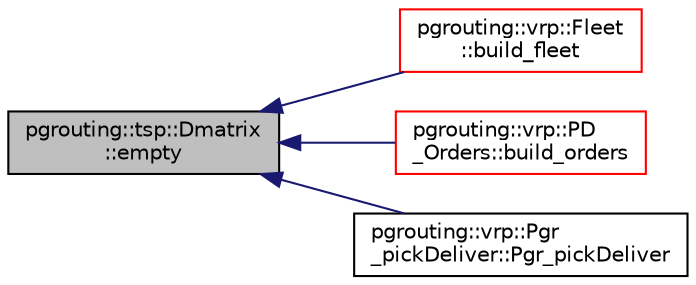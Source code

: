 digraph "pgrouting::tsp::Dmatrix::empty"
{
  edge [fontname="Helvetica",fontsize="10",labelfontname="Helvetica",labelfontsize="10"];
  node [fontname="Helvetica",fontsize="10",shape=record];
  rankdir="LR";
  Node1 [label="pgrouting::tsp::Dmatrix\l::empty",height=0.2,width=0.4,color="black", fillcolor="grey75", style="filled", fontcolor="black"];
  Node1 -> Node2 [dir="back",color="midnightblue",fontsize="10",style="solid",fontname="Helvetica"];
  Node2 [label="pgrouting::vrp::Fleet\l::build_fleet",height=0.2,width=0.4,color="red", fillcolor="white", style="filled",URL="$classpgrouting_1_1vrp_1_1Fleet.html#a84505248f08d5fee3859ebc953a3952e",tooltip="build the fleet "];
  Node1 -> Node3 [dir="back",color="midnightblue",fontsize="10",style="solid",fontname="Helvetica"];
  Node3 [label="pgrouting::vrp::PD\l_Orders::build_orders",height=0.2,width=0.4,color="red", fillcolor="white", style="filled",URL="$classpgrouting_1_1vrp_1_1PD__Orders.html#aba7df29ae94dea36e793989ba84fd42d"];
  Node1 -> Node4 [dir="back",color="midnightblue",fontsize="10",style="solid",fontname="Helvetica"];
  Node4 [label="pgrouting::vrp::Pgr\l_pickDeliver::Pgr_pickDeliver",height=0.2,width=0.4,color="black", fillcolor="white", style="filled",URL="$classpgrouting_1_1vrp_1_1Pgr__pickDeliver.html#adb8cc9394dc91b88dee7cb5010c57a4e",tooltip="Constructor for the matrix version. "];
}
